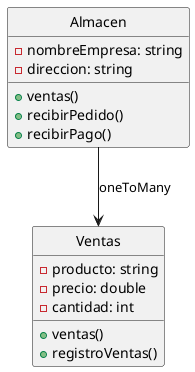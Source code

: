 @startuml latercera
skinparam  Style strictuml
skinparam  SequenceMessageAlignment center

class Ventas{
    - producto: string
    - precio: double
    - cantidad: int
    +ventas()
    +registroVentas()
}

class Almacen{
    - nombreEmpresa: string
    - direccion: string
    +ventas()
    +recibirPedido()
    +recibirPago()
}

Almacen-->Ventas: oneToMany
@enduml